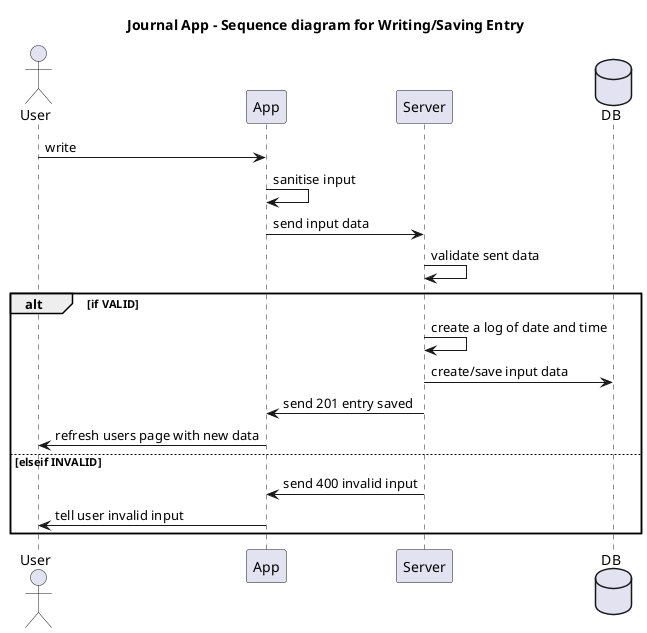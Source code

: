@startuml

title Journal App - Sequence diagram for Writing/Saving Entry

actor User

User -> App: write
App -> App: sanitise input

App -> Server: send input data

Server -> Server: validate sent data

alt if VALID

  database DB
  Server -> Server: create a log of date and time
  Server -> DB: create/save input data
  Server -> App: send 201 entry saved
  App -> User: refresh users page with new data

else elseif INVALID
  Server -> App: send 400 invalid input
  App -> User: tell user invalid input
end

@enduml